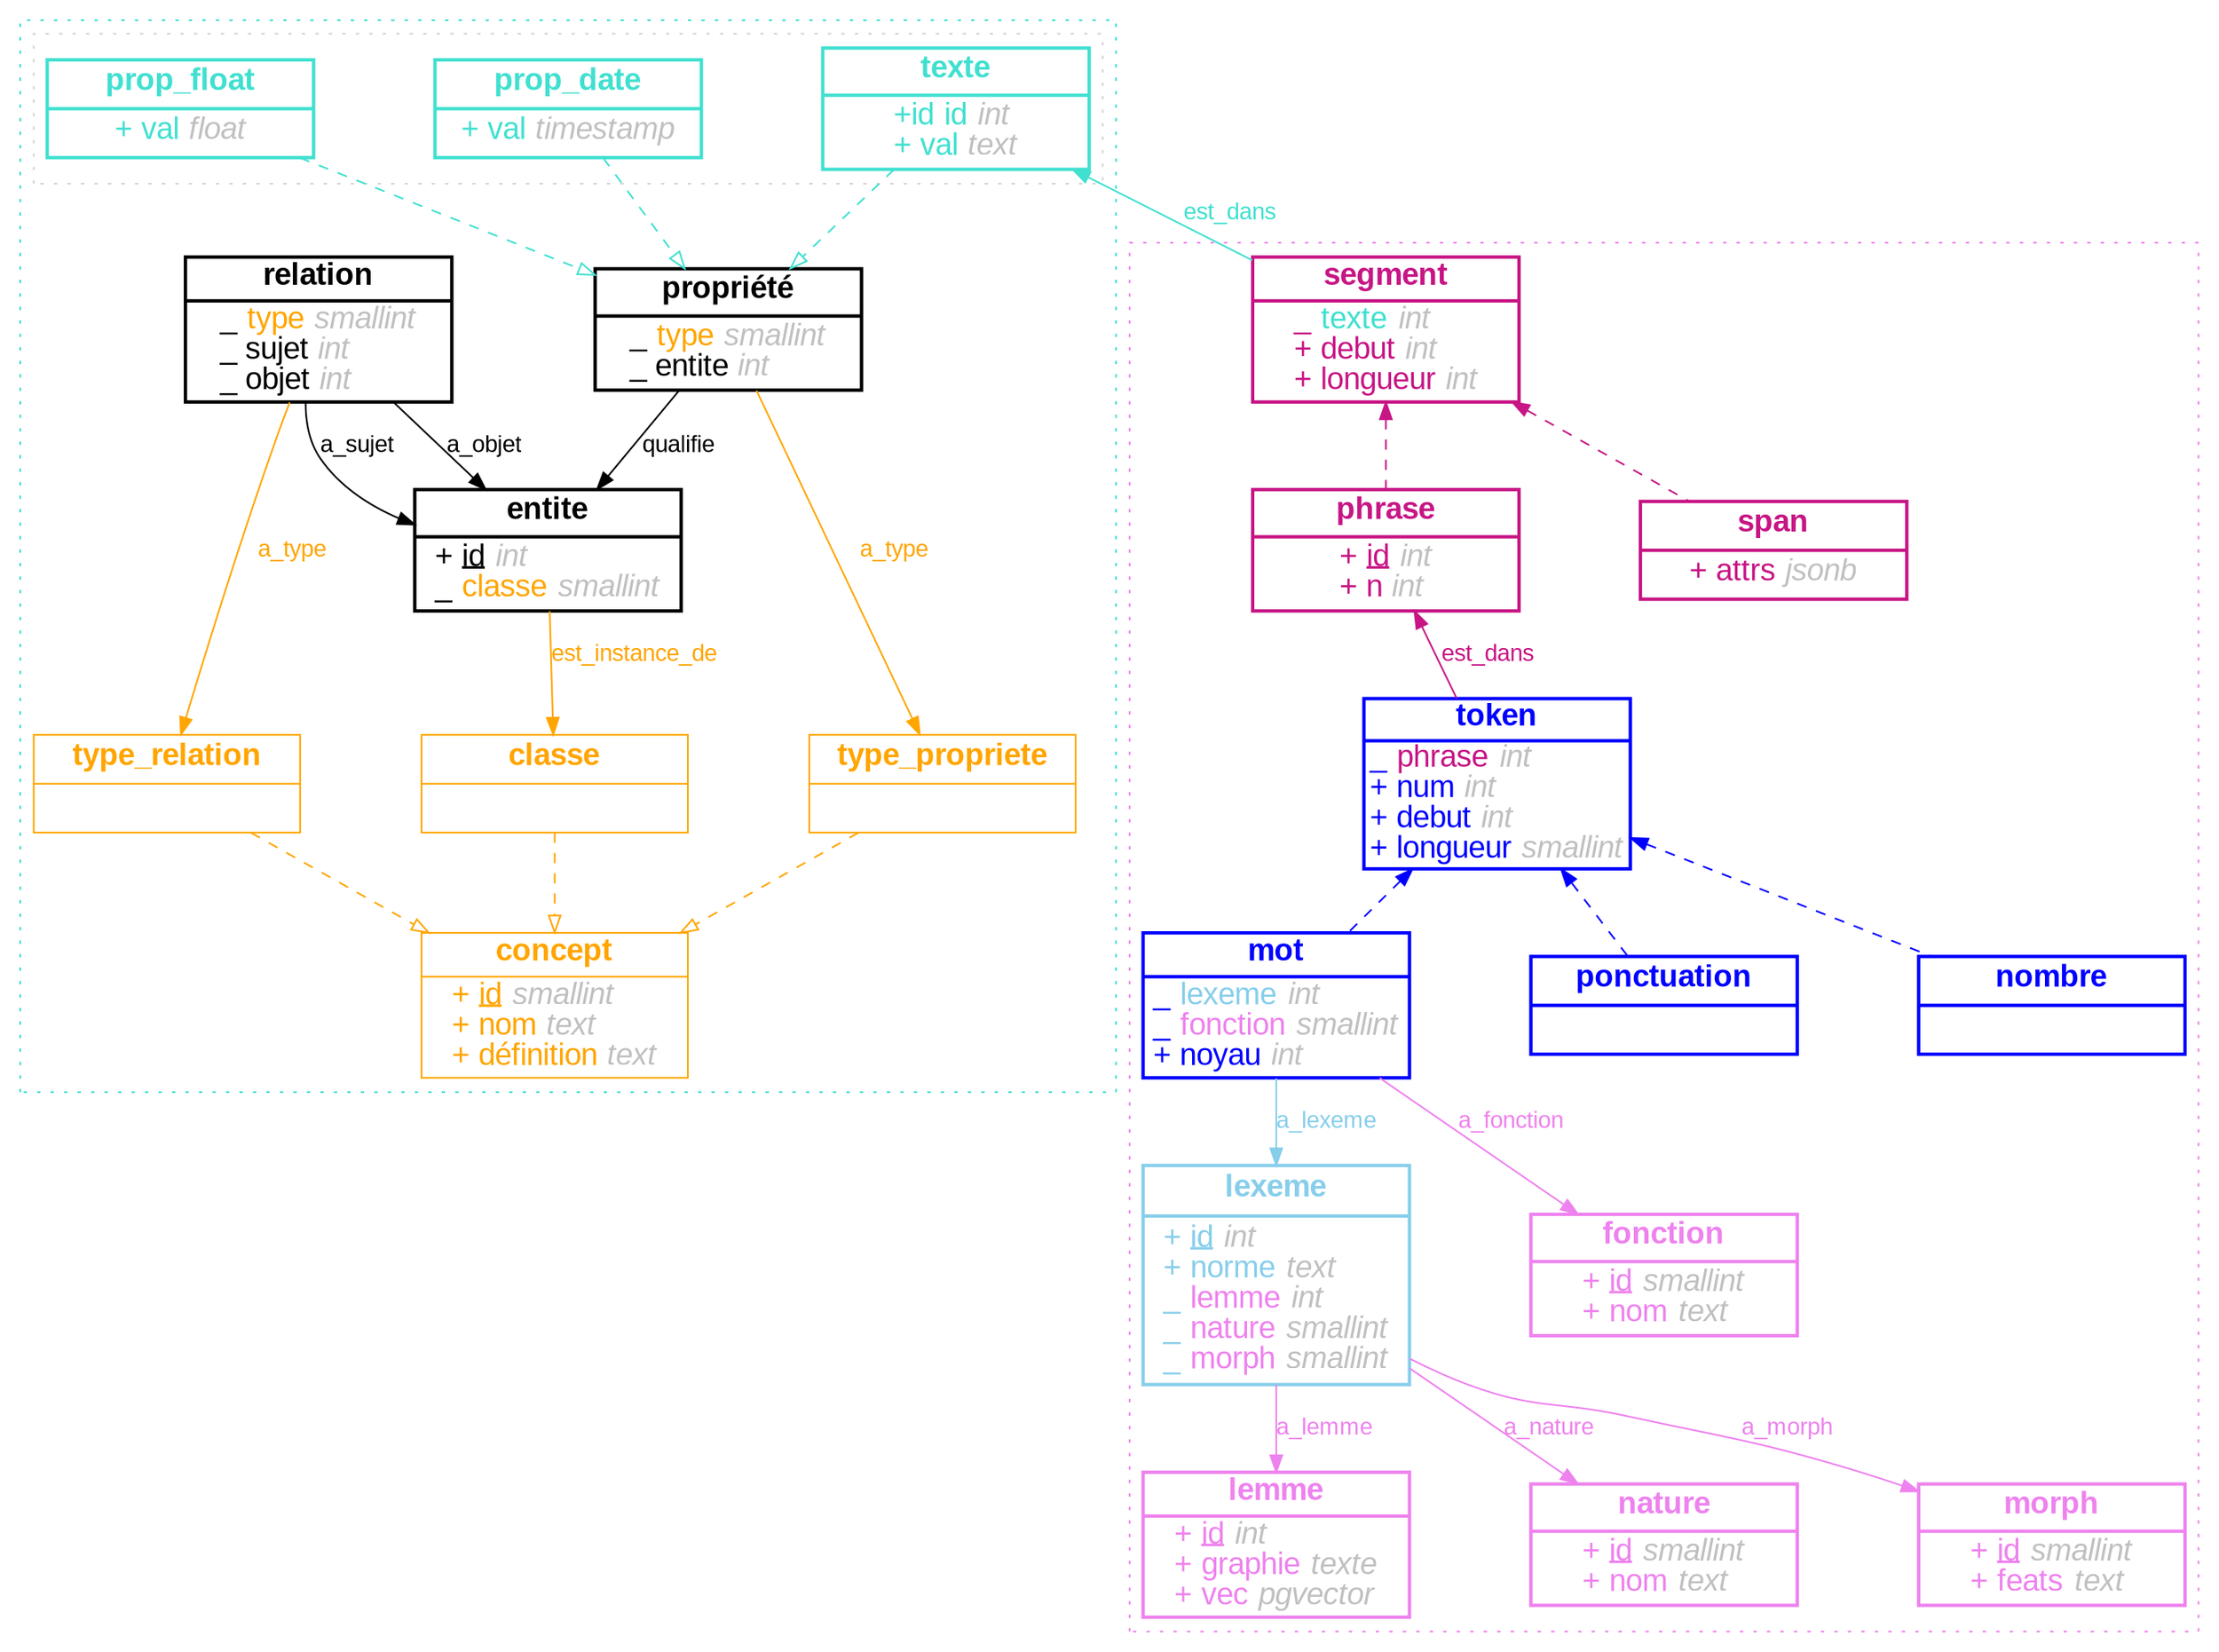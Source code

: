 digraph {
    nodesep=1

    subgraph cluster_eav {
        style=dotted
        color=turquoise
        {rank=same; classe; type_relation; type_propriete}

        entite [
            pos="0,0"
            shape=record
            label= <{
<b>entite</b> |
+ <u>id</u> <i><font color="grey">int</font></i><br align="left"/>
_ <font color="orange">classe</font> <i><font color="grey">smallint</font></i>
}>
            fixedsize=true
            width=2.2
            height=1
            fontname=arial
            fontsize=18
            style=bold
        ]

        relation [
            pos="-310,-240"
            shape=record
            label= <{
<b>relation</b> |
_ <font color="orange">type</font> <i><font color="grey">smallint</font></i><br align="left"/>
_ sujet <i><font color="grey">int</font></i><br align="left"/>
_ objet <i><font color="grey">int</font></i><br align="left"/>
}>
            fixedsize=true
            width=2.2
            height=1.2
            fontsize=18
            fontname=arial
            style=bold
        ]

        propriete [
            pos="-400,90"
            shape=record
            label= <{
<b>propriété</b> |
_ <font color="orange">type</font> <i><font color="grey">smallint</font></i><br align="left"/>
_ entite <i><font color="grey">int</font></i><br align="left"/>
}>
            style=bold
            fixedsize=true
            width=2.2
            height=1
            fontsize=18
            fontname=arial
        ]

        concept [
            pos="108,-395"
            shape=record
            label= <{
<b>concept</b> |
+ <u>id</u> <i><font color="grey">smallint</font></i><br align="left"/>
+ nom <i><font color="grey">text</font></i><br align="left"/>
+ définition <i><font color="grey">text</font></i><br align="left"/>
}>
            color=orange
            fontcolor=orange
            fontsize=18
            fontname=arial
            fixedsize=true
            width=2.2
            height=1.2
        ]

        classe [
            pos="108,-395"
            shape=record
            label= <{
<b>classe</b> |
}>
            color=orange
            fontcolor=orange
            fontsize=18
            fontname=arial
            fixedsize=true
            width=2.2
            height=0.8
        ]

        type_relation [
            pos="-610,-400"
            shape=record
            label= <{
<b>type_relation</b> |
}>
            color=orange
            fontcolor=orange
            fontsize=18
            fontname=arial
            fixedsize=true
            width=2.2
            height=0.8
        ]

        type_propriete [
            pos="-660,-109"
            shape=record
            label= <{
<b>type_propriete</b> |
}>
            color=orange
            fontcolor=orange
            fontsize=18
            fontname=arial
            fixedsize=true
            width=2.2
            height=0.8
        ]

    classe -> concept [style=dashed color=orange arrowhead=empty]
    type_propriete -> concept [style=dashed color=orange arrowhead=empty]
    type_relation -> concept [style=dashed color=orange arrowhead=empty]
    relation -> type_relation [label=a_type color=orange fontcolor=orange fontname=arial]
    entite -> classe [label=est_instance_de color=orange fontcolor=orange fontname=arial]
    propriete -> type_propriete [label=a_type color=orange fontcolor=orange fontname=arial]
    relation -> entite [label=a_objet fontname=arial]
    relation -> entite [label=a_sujet fontname=arial]
    propriete -> entite [label=qualifie fontname=arial]

    subgraph cluster_prop{
        style=dotted
        color=lightgrey

        texte [
            pos="140,385"
            shape=record
            label= <{
<b>texte</b> |
+id <font color="turquoise">id</font> <i><font color="grey">int</font></i><br align="left"/>
+ val <i><font color="grey">text</font></i><br align="left"/>
}>
            fixedsize=true
            width=2.2
            height=1
            fontname=arial
            fontsize=18
            fontcolor="turquoise"
            color="turquoise"
            style=bold
        ]

        prop_date [
            pos="140,385"
            shape=record
            label= <{
<b>prop_date</b> |
+ val <i><font color="grey">timestamp</font></i><br align="left"/>
}>
            fixedsize=true
            width=2.2
            height=0.8
            fontname=arial
            fontsize=18
            fontcolor="turquoise"
            color="turquoise"
            style=bold
        ]

        prop_float [
            pos="140,385"
            shape=record
            label= <{
<b>prop_float</b> |
+ val <i><font color="grey">float</font></i><br align="left"/>
}>
            fixedsize=true
            width=2.2
            height=0.8
            fontname=arial
            fontsize=18
            fontcolor="turquoise"
            color="turquoise"
            style=bold
        ]

    }

    texte -> propriete [style=dashed color="turquoise" arrowhead=empty]
    prop_date -> propriete [style=dashed color="turquoise" arrowhead=empty]
    prop_float -> propriete [style=dashed color="turquoise" arrowhead=empty]

    }

    subgraph cluster_nlp {
        style=dotted
        color=violet

        segment [
            pos="140,385"
            shape=record
            label= <{
<b>segment</b> |
_ <font color="turquoise">texte</font> <i><font color="grey">int</font></i><br align="left"/>
+ debut <i><font color="grey">int</font></i><br align="left"/>
+ longueur <i><font color="grey">int</font></i><br align="left"/>
}>
            fixedsize=true
            width=2.2
            height=1.2
            fontname=arial
            fontsize=18
            fontcolor="mediumvioletred"
            color="mediumvioletred"
            style=bold
        ]

        phrase [
            pos="140,385"
            shape=record
            label= <{
<b>phrase</b> |
+ <font><u>id</u></font> <i><font color="grey">int</font></i><br align="left"/>
+ n <i><font color="grey">int</font></i><br align="left"/>
}>
            fixedsize=true
            width=2.2
            height=1.0
            fontname=arial
            fontsize=18
            fontcolor="mediumvioletred"
            color="mediumvioletred"
            style=bold
        ]

        span [
            pos="140,385"
            shape=record
            label= <{
<b>span</b> |
+ attrs <i><font color="grey">jsonb</font></i><br align="left"/>
}>
            fixedsize=true
            width=2.2
            height=0.8
            fontname=arial
            fontsize=18
            fontcolor="mediumvioletred"
            color="mediumvioletred"
            style=bold
        ]

        token [
            pos="391,122"
            shape=record
            label= <{
<b>token</b> |
_ <font color="mediumvioletred">phrase</font> <i><font color="grey">int</font></i><br align="left"/>
+ num <i><font color="grey">int</font></i><br align="left"/>
+ debut <i><font color="grey">int</font></i><br align="left"/>
+ longueur <i><font color="grey">smallint</font></i><br align="left"/>
}>
            style=bold
            fixedsize=true
            width=2.2
            height=1.4
            fontname=arial
            fontsize=18
            fontcolor="blue"
            color="blue"
        ]

        mot [
            pos="391,122"
            shape=record
            label= <{
<b>mot</b> |
_ <font color="skyblue">lexeme</font> <i><font color="grey">int</font></i><br align="left"/>
_ <font color="violet">fonction</font> <i><font color="grey">smallint</font></i><br align="left"/>
+ noyau <i><font color="grey">int</font></i><br align="left"/>
}>
            style=bold
            fixedsize=true
            width=2.2
            height=1.2
            fontname=arial
            fontsize=18
            fontcolor="blue"
            color="blue"
        ]

        ponctuation [
            pos="391,122"
            shape=record
            label= <{
<b>ponctuation</b> |
}>
            style=bold
            fixedsize=true
            width=2.2
            height=0.8
            fontname=arial
            fontsize=18
            fontcolor="blue"
            color="blue"
        ]

        nombre [
            pos="391,122"
            shape=record
            label= <{
<b>nombre</b> |
}>
            style=bold
            fixedsize=true
            width=2.2
            height=0.8
            fontname=arial
            fontsize=18
            fontcolor="blue"
            color="blue"
        ]

        lemme [
            pos="391,122"
            shape=record
            label= <{
<b>lemme</b> |
+ <font color="violet"><u>id</u></font> <i><font color="grey">int</font></i><br align="left"/>
+ <font color="violet">graphie</font> <i><font color="grey">texte</font></i><br align="left"/>
+ <font color="violet">vec</font> <i><font color="grey">pgvector</font></i><br align="left"/>
}>
            style=bold
            fixedsize=true
            width=2.2
            height=1.2
            fontname=arial
            fontsize=18
            fontcolor="violet"
            color="violet"
        ]

        lexeme [
            pos="391,122"
            shape=record
            label= <{
<b>lexeme</b> |
+ <font color="skyblue"><u>id</u></font> <i><font color="grey">int</font></i><br align="left"/>
+ <font color="skyblue">norme</font> <i><font color="grey">text</font></i><br align="left"/>
_ <font color="violet">lemme</font> <i><font color="grey">int</font></i><br align="left"/>
_ <font color="violet">nature</font> <i><font color="grey">smallint</font></i><br align="left"/>
_ <font color="violet">morph</font> <i><font color="grey">smallint</font></i><br align="left"/>
}>
            style=bold
            fixedsize=true
            width=2.2
            height=1.8
            fontname=arial
            fontsize=18
            fontcolor="skyblue"
            color="skyblue"
        ]

        nature [
            pos="391,122"
            shape=record
            label= <{
<b>nature</b> |
+ <font color="violet"><u>id</u></font> <i><font color="grey">smallint</font></i><br align="left"/>
+ <font color="violet">nom</font> <i><font color="grey">text</font></i><br align="left"/>
}>
            style=bold
            fixedsize=true
            width=2.2
            height=1
            fontname=arial
            fontsize=18
            fontcolor="violet"
            color="violet"
        ]

        fonction [
            pos="391,122"
            shape=record
            label= <{
<b>fonction</b> |
+ <font color="violet"><u>id</u></font> <i><font color="grey">smallint</font></i><br align="left"/>
+ <font color="violet">nom</font> <i><font color="grey">text</font></i><br align="left"/>
}>
            style=bold
            fixedsize=true
            width=2.2
            height=1
            fontname=arial
            fontsize=18
            fontcolor="violet"
            color="violet"
        ]

        morph [
            pos="391,122"
            shape=record
            label= <{
<b>morph</b> |
+ <font color="violet"><u>id</u></font> <i><font color="grey">smallint</font></i><br align="left"/>
+ <font color="violet">feats</font> <i><font color="grey">text</font></i><br align="left"/>
}>
            style=bold
            fixedsize=true
            width=2.2
            height=1
            fontname=arial
            fontsize=18
            fontcolor="violet"
            color="violet"
        ]

        texte -> segment [label=est_dans color="turquoise" fontcolor="turquoise" dir=back fontname=arial]
        // texte -> phrase [label=est_dans color="turquoise" fontcolor="turquoise" dir=back fontname=arial]
        // texte -> span [label=est_dans color="turquoise" fontcolor="turquoise" dir=back fontname=arial]
        segment -> phrase [style=dashed arrowhead=empty color="mediumvioletred" dir=back]
        segment -> span [style=dashed arrowhead=empty color="mediumvioletred" dir=back]

        phrase -> token [label=est_dans color="mediumvioletred" fontcolor="mediumvioletred" dir=back fontname=arial]

        // segment -> phrase [style=dashed arrowhead=empty color="blue" dir=back]
        // segment -> span [style=dashed arrowhead=empty color="blue" dir=back]
        // segment -> token [style=dashed arrowhead=empty color="blue" dir=back]
        token -> mot [style=dashed arrowhead=empty color="blue" dir=back]
        token -> ponctuation [style=dashed arrowhead=empty color="blue" dir=back]
        token -> nombre [style=dashed arrowhead=empty color="blue" dir=back]

        mot -> lexeme [label=a_lexeme color="skyblue" fontcolor="skyblue" fontname=arial]
        mot -> fonction [label=a_fonction color=violet fontcolor=violet fontname=arial]
        lexeme -> lemme [label=a_lemme color=violet fontcolor=violet fontname=arial]
        lexeme -> nature [label=a_nature color=violet fontcolor=violet fontname=arial]
        lexeme -> morph [label=a_morph color=violet fontcolor=violet fontname=arial]

    }
}
